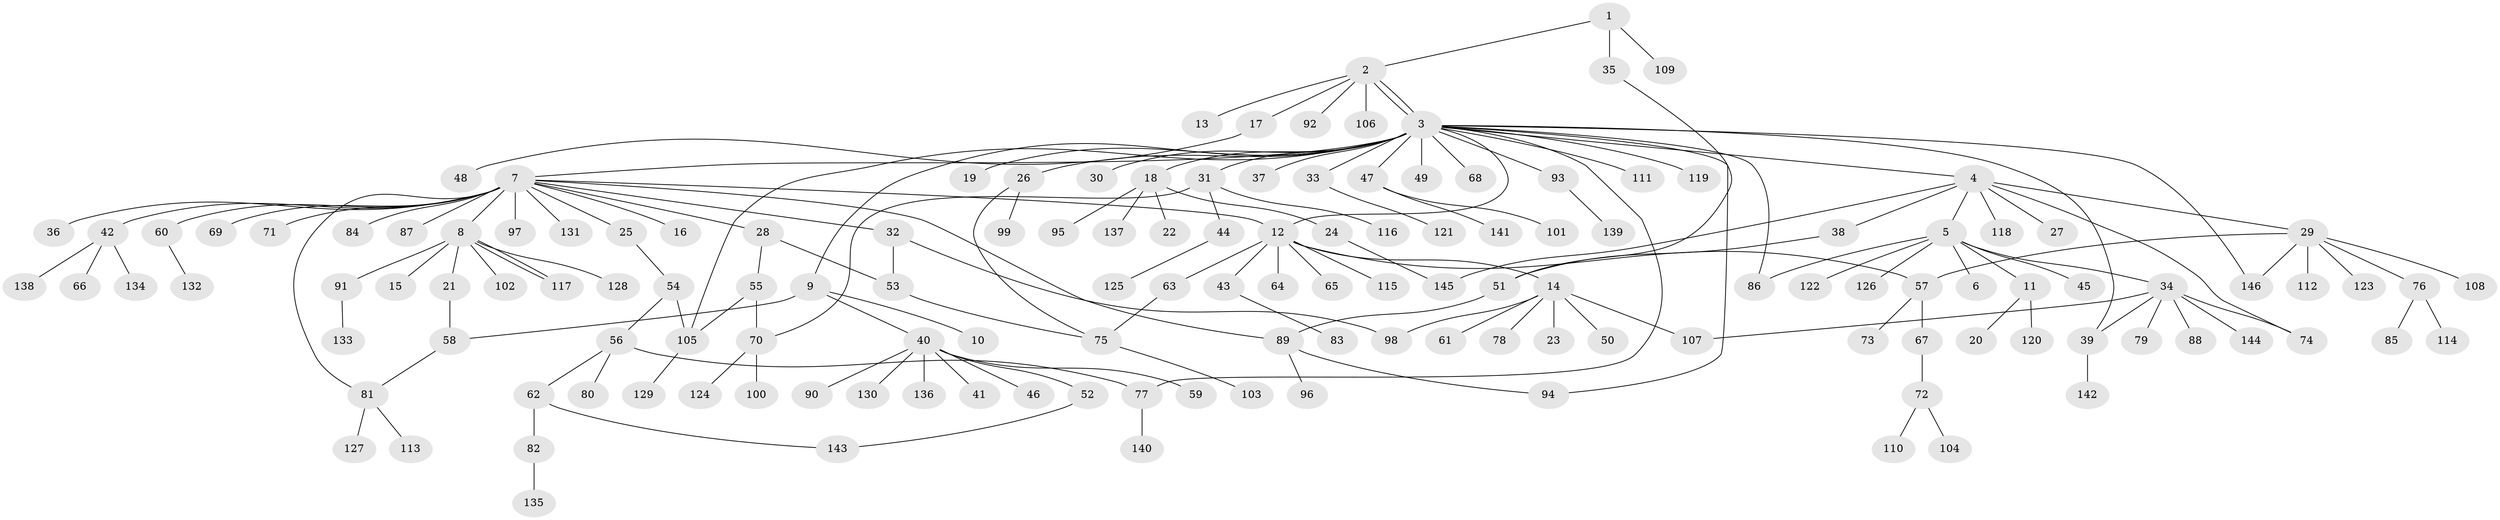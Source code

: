 // coarse degree distribution, {1: 0.8767123287671232, 2: 0.0547945205479452, 8: 0.0136986301369863, 20: 0.0136986301369863, 10: 0.0136986301369863, 30: 0.0136986301369863, 16: 0.0136986301369863}
// Generated by graph-tools (version 1.1) at 2025/50/03/04/25 21:50:42]
// undirected, 146 vertices, 169 edges
graph export_dot {
graph [start="1"]
  node [color=gray90,style=filled];
  1;
  2;
  3;
  4;
  5;
  6;
  7;
  8;
  9;
  10;
  11;
  12;
  13;
  14;
  15;
  16;
  17;
  18;
  19;
  20;
  21;
  22;
  23;
  24;
  25;
  26;
  27;
  28;
  29;
  30;
  31;
  32;
  33;
  34;
  35;
  36;
  37;
  38;
  39;
  40;
  41;
  42;
  43;
  44;
  45;
  46;
  47;
  48;
  49;
  50;
  51;
  52;
  53;
  54;
  55;
  56;
  57;
  58;
  59;
  60;
  61;
  62;
  63;
  64;
  65;
  66;
  67;
  68;
  69;
  70;
  71;
  72;
  73;
  74;
  75;
  76;
  77;
  78;
  79;
  80;
  81;
  82;
  83;
  84;
  85;
  86;
  87;
  88;
  89;
  90;
  91;
  92;
  93;
  94;
  95;
  96;
  97;
  98;
  99;
  100;
  101;
  102;
  103;
  104;
  105;
  106;
  107;
  108;
  109;
  110;
  111;
  112;
  113;
  114;
  115;
  116;
  117;
  118;
  119;
  120;
  121;
  122;
  123;
  124;
  125;
  126;
  127;
  128;
  129;
  130;
  131;
  132;
  133;
  134;
  135;
  136;
  137;
  138;
  139;
  140;
  141;
  142;
  143;
  144;
  145;
  146;
  1 -- 2;
  1 -- 35;
  1 -- 109;
  2 -- 3;
  2 -- 3;
  2 -- 13;
  2 -- 17;
  2 -- 92;
  2 -- 106;
  3 -- 4;
  3 -- 7;
  3 -- 9;
  3 -- 12;
  3 -- 18;
  3 -- 19;
  3 -- 26;
  3 -- 30;
  3 -- 31;
  3 -- 33;
  3 -- 37;
  3 -- 39;
  3 -- 47;
  3 -- 49;
  3 -- 68;
  3 -- 77;
  3 -- 86;
  3 -- 93;
  3 -- 94;
  3 -- 105;
  3 -- 111;
  3 -- 119;
  3 -- 146;
  4 -- 5;
  4 -- 27;
  4 -- 29;
  4 -- 38;
  4 -- 74;
  4 -- 118;
  4 -- 145;
  5 -- 6;
  5 -- 11;
  5 -- 34;
  5 -- 45;
  5 -- 86;
  5 -- 122;
  5 -- 126;
  7 -- 8;
  7 -- 12;
  7 -- 16;
  7 -- 25;
  7 -- 28;
  7 -- 32;
  7 -- 36;
  7 -- 42;
  7 -- 60;
  7 -- 69;
  7 -- 71;
  7 -- 81;
  7 -- 84;
  7 -- 87;
  7 -- 89;
  7 -- 97;
  7 -- 131;
  8 -- 15;
  8 -- 21;
  8 -- 91;
  8 -- 102;
  8 -- 117;
  8 -- 117;
  8 -- 128;
  9 -- 10;
  9 -- 40;
  9 -- 58;
  11 -- 20;
  11 -- 120;
  12 -- 14;
  12 -- 43;
  12 -- 57;
  12 -- 63;
  12 -- 64;
  12 -- 65;
  12 -- 115;
  14 -- 23;
  14 -- 50;
  14 -- 61;
  14 -- 78;
  14 -- 98;
  14 -- 107;
  17 -- 48;
  18 -- 22;
  18 -- 24;
  18 -- 95;
  18 -- 137;
  21 -- 58;
  24 -- 145;
  25 -- 54;
  26 -- 75;
  26 -- 99;
  28 -- 53;
  28 -- 55;
  29 -- 57;
  29 -- 76;
  29 -- 108;
  29 -- 112;
  29 -- 123;
  29 -- 146;
  31 -- 44;
  31 -- 70;
  31 -- 116;
  32 -- 53;
  32 -- 98;
  33 -- 121;
  34 -- 39;
  34 -- 74;
  34 -- 79;
  34 -- 88;
  34 -- 107;
  34 -- 144;
  35 -- 51;
  38 -- 51;
  39 -- 142;
  40 -- 41;
  40 -- 46;
  40 -- 52;
  40 -- 59;
  40 -- 90;
  40 -- 130;
  40 -- 136;
  42 -- 66;
  42 -- 134;
  42 -- 138;
  43 -- 83;
  44 -- 125;
  47 -- 101;
  47 -- 141;
  51 -- 89;
  52 -- 143;
  53 -- 75;
  54 -- 56;
  54 -- 105;
  55 -- 70;
  55 -- 105;
  56 -- 62;
  56 -- 77;
  56 -- 80;
  57 -- 67;
  57 -- 73;
  58 -- 81;
  60 -- 132;
  62 -- 82;
  62 -- 143;
  63 -- 75;
  67 -- 72;
  70 -- 100;
  70 -- 124;
  72 -- 104;
  72 -- 110;
  75 -- 103;
  76 -- 85;
  76 -- 114;
  77 -- 140;
  81 -- 113;
  81 -- 127;
  82 -- 135;
  89 -- 94;
  89 -- 96;
  91 -- 133;
  93 -- 139;
  105 -- 129;
}
